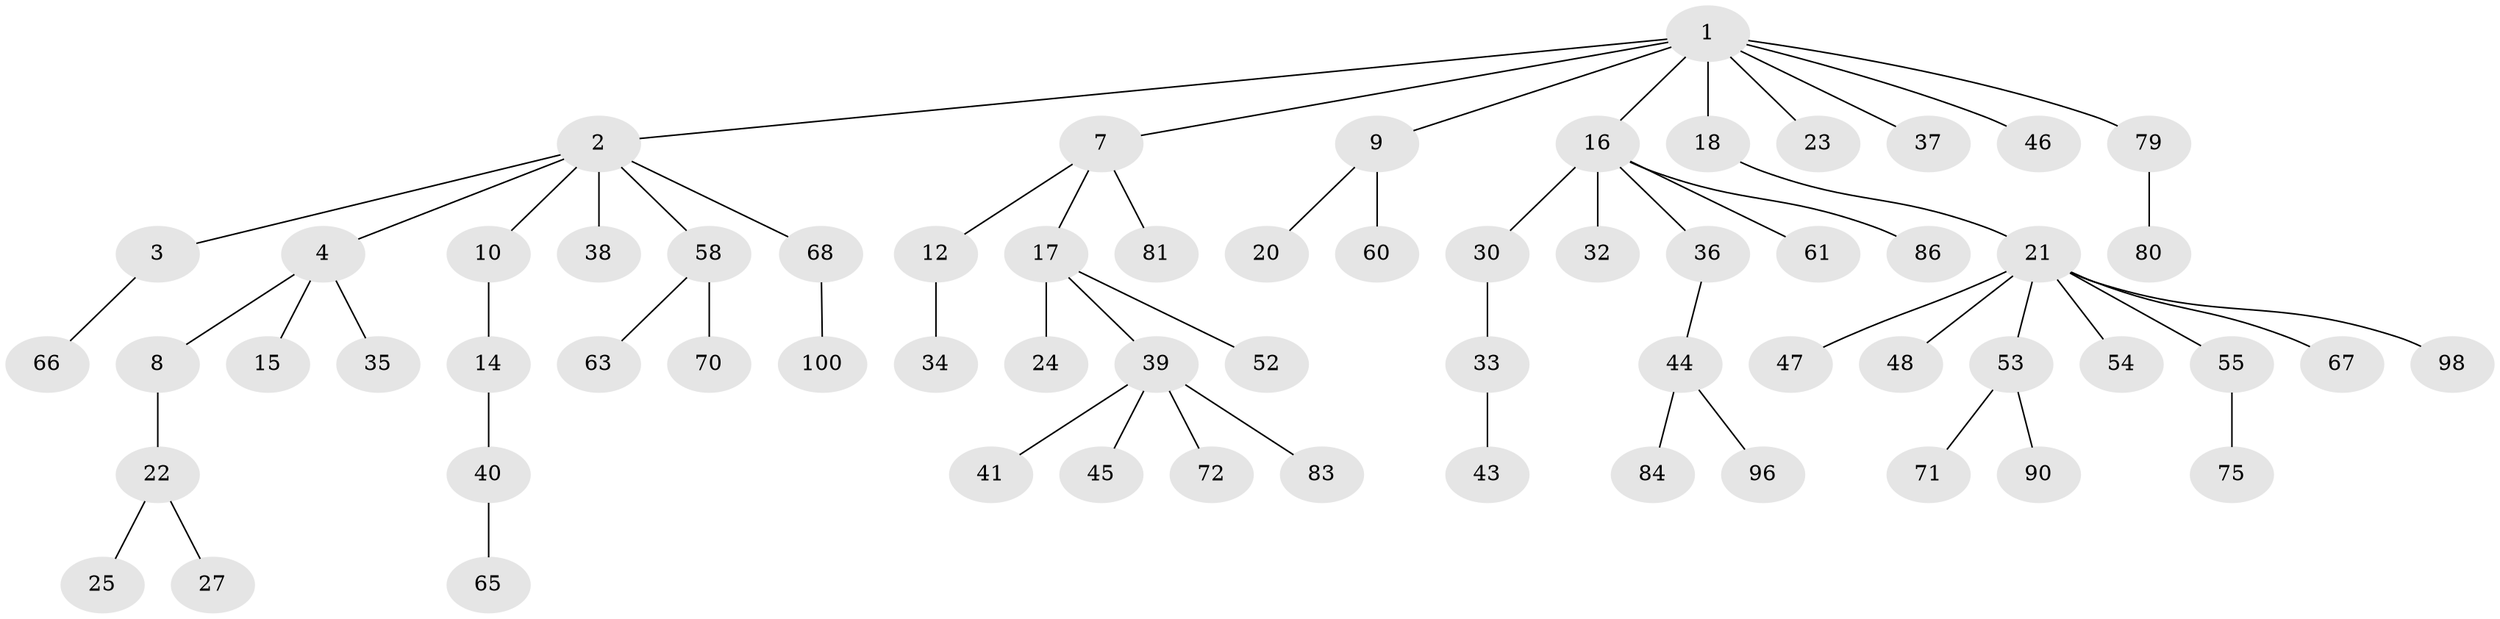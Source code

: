 // original degree distribution, {3: 0.17, 5: 0.03, 2: 0.28, 4: 0.04, 8: 0.01, 1: 0.46, 6: 0.01}
// Generated by graph-tools (version 1.1) at 2025/38/02/21/25 10:38:55]
// undirected, 64 vertices, 63 edges
graph export_dot {
graph [start="1"]
  node [color=gray90,style=filled];
  1 [super="+5"];
  2 [super="+6"];
  3 [super="+28"];
  4 [super="+26"];
  7 [super="+11"];
  8;
  9 [super="+31"];
  10;
  12 [super="+13"];
  14 [super="+59"];
  15;
  16 [super="+74"];
  17 [super="+19"];
  18 [super="+56"];
  20 [super="+49"];
  21 [super="+29"];
  22 [super="+93"];
  23 [super="+88"];
  24;
  25;
  27;
  30 [super="+92"];
  32;
  33;
  34 [super="+57"];
  35 [super="+73"];
  36 [super="+51"];
  37;
  38;
  39 [super="+42"];
  40 [super="+64"];
  41 [super="+76"];
  43 [super="+82"];
  44 [super="+89"];
  45;
  46 [super="+62"];
  47;
  48 [super="+50"];
  52;
  53 [super="+87"];
  54;
  55;
  58;
  60;
  61 [super="+97"];
  63 [super="+69"];
  65;
  66;
  67 [super="+77"];
  68 [super="+95"];
  70;
  71 [super="+78"];
  72 [super="+91"];
  75 [super="+94"];
  79;
  80 [super="+85"];
  81;
  83;
  84;
  86;
  90;
  96;
  98 [super="+99"];
  100;
  1 -- 2;
  1 -- 23;
  1 -- 37;
  1 -- 7;
  1 -- 9;
  1 -- 46;
  1 -- 79;
  1 -- 16;
  1 -- 18;
  2 -- 3;
  2 -- 4;
  2 -- 58;
  2 -- 10;
  2 -- 68;
  2 -- 38;
  3 -- 66;
  4 -- 8;
  4 -- 15;
  4 -- 35;
  7 -- 81;
  7 -- 17;
  7 -- 12;
  8 -- 22;
  9 -- 20;
  9 -- 60;
  10 -- 14;
  12 -- 34;
  14 -- 40;
  16 -- 30;
  16 -- 32;
  16 -- 36;
  16 -- 61;
  16 -- 86;
  17 -- 52;
  17 -- 24;
  17 -- 39;
  18 -- 21;
  21 -- 54;
  21 -- 55;
  21 -- 98;
  21 -- 48;
  21 -- 67;
  21 -- 53;
  21 -- 47;
  22 -- 25;
  22 -- 27;
  30 -- 33;
  33 -- 43;
  36 -- 44;
  39 -- 41;
  39 -- 83;
  39 -- 72;
  39 -- 45;
  40 -- 65;
  44 -- 84;
  44 -- 96;
  53 -- 71;
  53 -- 90;
  55 -- 75;
  58 -- 63;
  58 -- 70;
  68 -- 100;
  79 -- 80;
}
